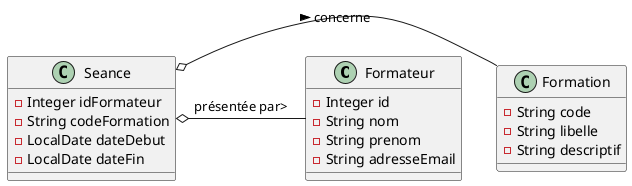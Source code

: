@startuml
class Formateur{
  	-Integer id
	-String nom
	-String prenom
	-String adresseEmail
}

class Seance {

	-Integer idFormateur
	-String codeFormation
	-LocalDate dateDebut
	-LocalDate dateFin
}

class Formation {

	-String code
	-String libelle
	-String descriptif
}



Seance o- Formation : concerne >
Seance o- Formateur: présentée par>
@enduml